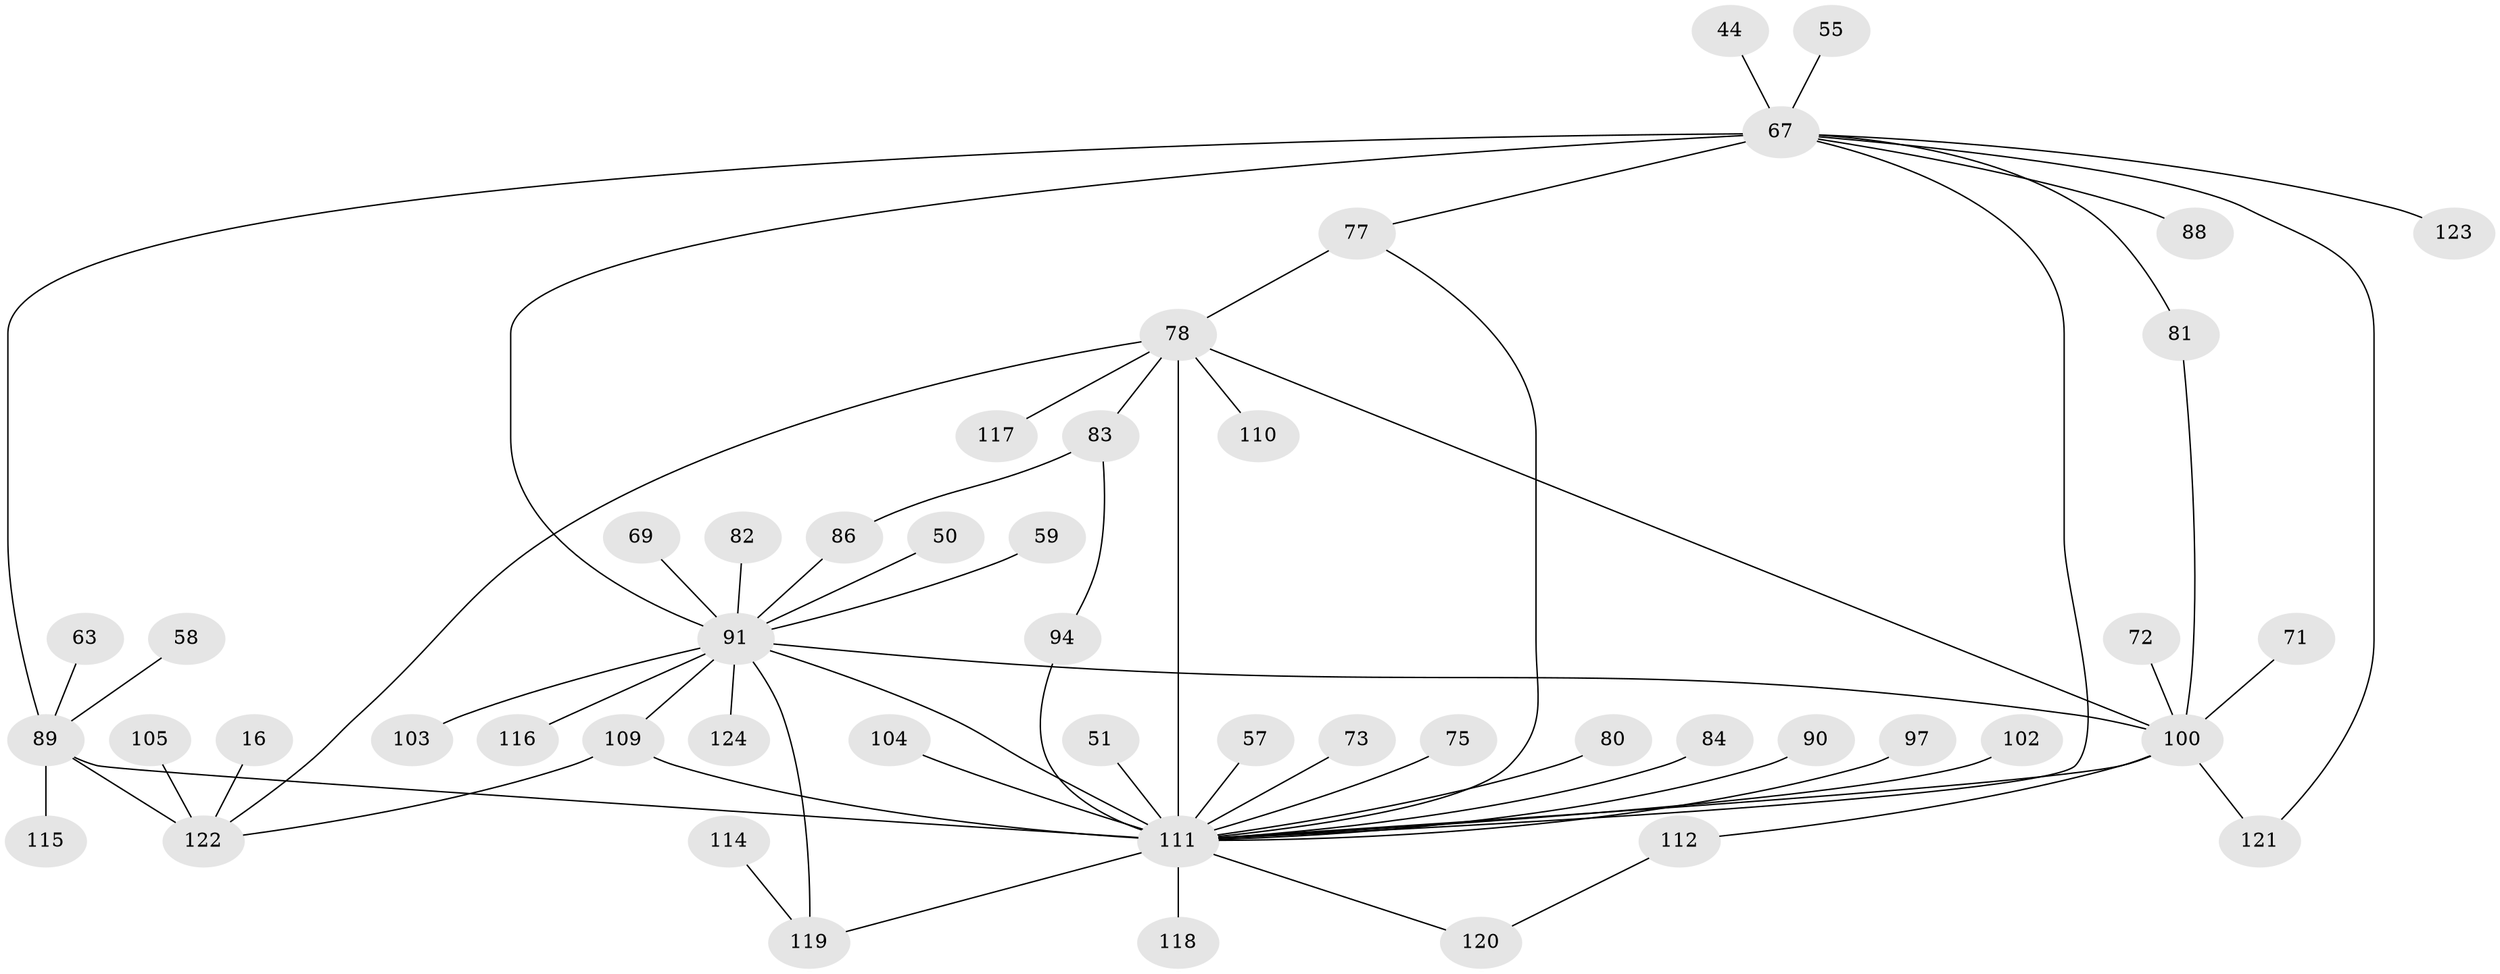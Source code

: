 // original degree distribution, {4: 0.08064516129032258, 10: 0.008064516129032258, 7: 0.024193548387096774, 5: 0.056451612903225805, 6: 0.024193548387096774, 3: 0.22580645161290322, 2: 0.27419354838709675, 1: 0.3064516129032258}
// Generated by graph-tools (version 1.1) at 2025/45/03/04/25 21:45:05]
// undirected, 49 vertices, 63 edges
graph export_dot {
graph [start="1"]
  node [color=gray90,style=filled];
  16;
  44;
  50;
  51;
  55;
  57;
  58;
  59;
  63;
  67 [super="+49"];
  69;
  71;
  72;
  73;
  75;
  77 [super="+25"];
  78 [super="+40+33"];
  80;
  81;
  82;
  83 [super="+54"];
  84;
  86;
  88;
  89 [super="+65+7"];
  90;
  91 [super="+27+45+48"];
  94;
  97;
  100 [super="+35+31+53+38"];
  102;
  103;
  104;
  105 [super="+41"];
  109 [super="+95+101"];
  110;
  111 [super="+1+20+56+79+107"];
  112;
  114;
  115 [super="+66"];
  116 [super="+76"];
  117;
  118 [super="+108"];
  119 [super="+46+70+68+106+96"];
  120;
  121 [super="+113"];
  122 [super="+8"];
  123 [super="+85"];
  124;
  16 -- 122;
  44 -- 67;
  50 -- 91;
  51 -- 111;
  55 -- 67;
  57 -- 111;
  58 -- 89;
  59 -- 91;
  63 -- 89;
  67 -- 77;
  67 -- 81;
  67 -- 88;
  67 -- 111 [weight=2];
  67 -- 91 [weight=4];
  67 -- 121;
  67 -- 89;
  67 -- 123;
  69 -- 91;
  71 -- 100;
  72 -- 100;
  73 -- 111;
  75 -- 111;
  77 -- 78 [weight=2];
  77 -- 111;
  78 -- 110;
  78 -- 117;
  78 -- 83 [weight=2];
  78 -- 122;
  78 -- 111 [weight=3];
  78 -- 100;
  80 -- 111;
  81 -- 100;
  82 -- 91;
  83 -- 86;
  83 -- 94;
  84 -- 111;
  86 -- 91;
  89 -- 111 [weight=6];
  89 -- 122 [weight=2];
  89 -- 115;
  90 -- 111;
  91 -- 103;
  91 -- 119 [weight=2];
  91 -- 124;
  91 -- 111;
  91 -- 100 [weight=2];
  91 -- 109;
  91 -- 116;
  94 -- 111;
  97 -- 111;
  100 -- 111;
  100 -- 112;
  100 -- 121;
  102 -- 111;
  104 -- 111;
  105 -- 122;
  109 -- 122;
  109 -- 111 [weight=3];
  111 -- 120;
  111 -- 119 [weight=2];
  111 -- 118;
  112 -- 120;
  114 -- 119;
}
